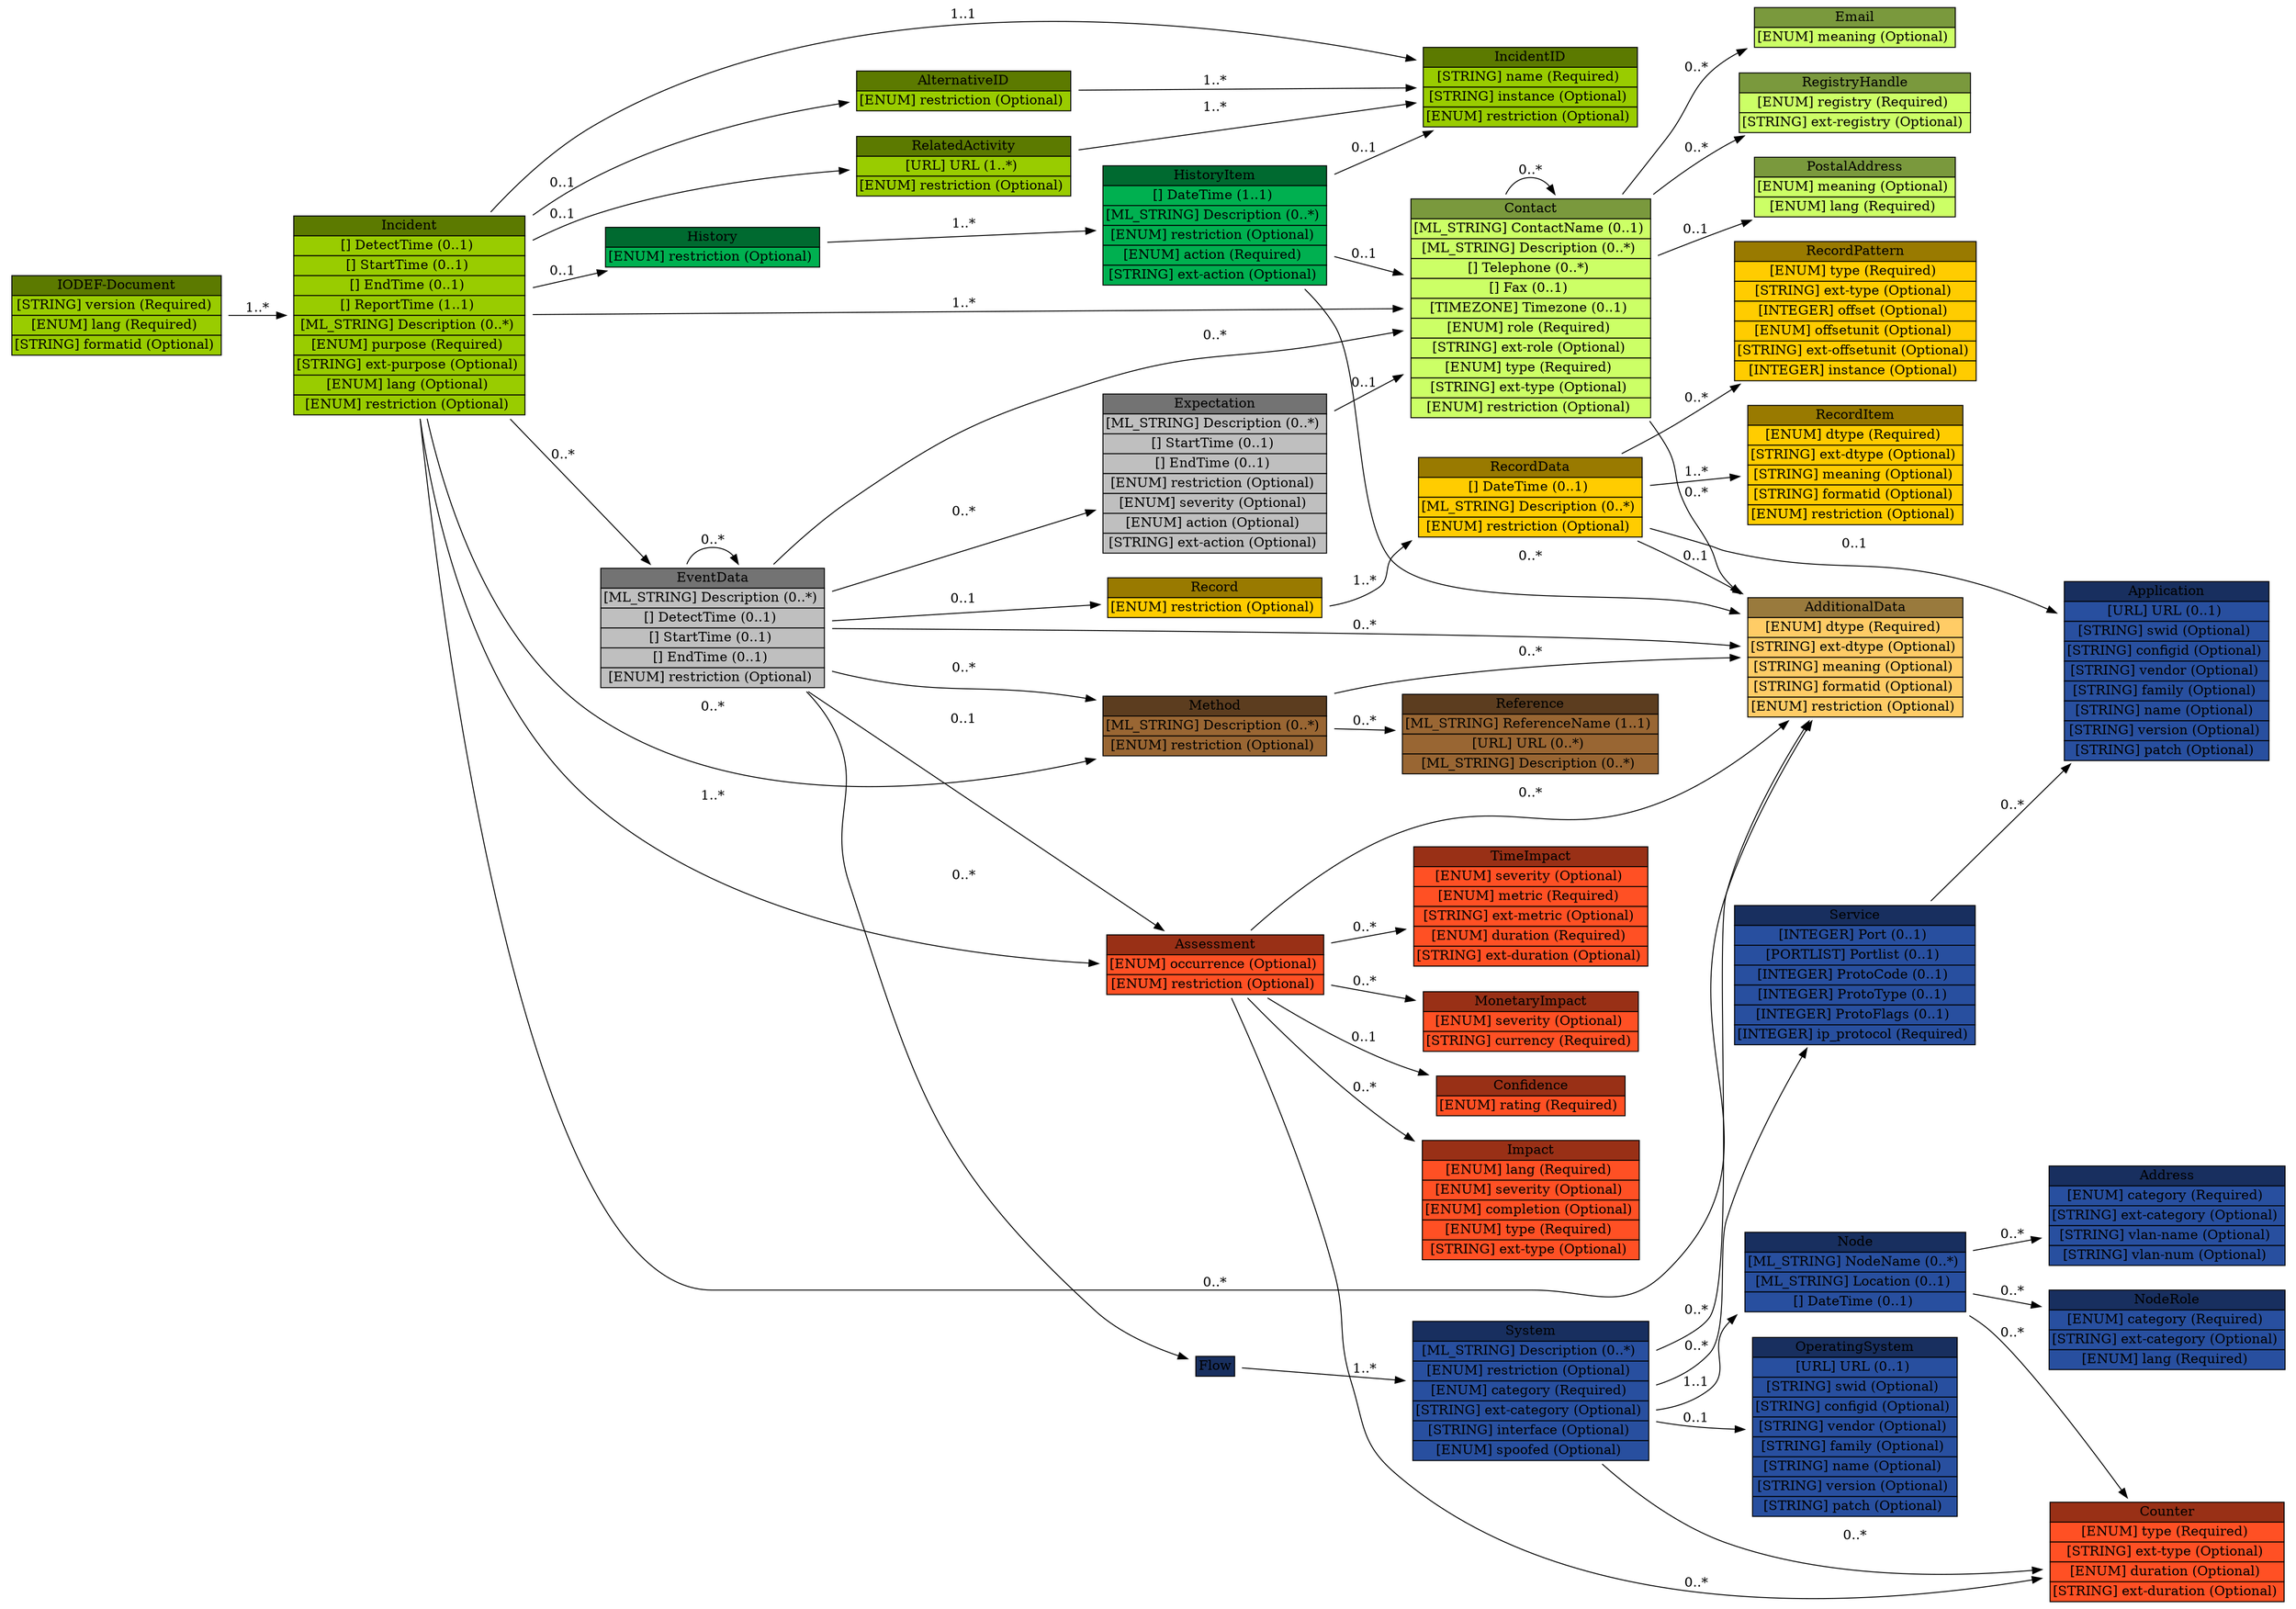 digraph "IODEF-Document" {
	graph [rankdir=LR];
	node [label="\N"];
	graph [bb="0,0,2352,1650"];
	"IODEF-Document" [label=<<table BORDER="0" CELLBORDER="1" CELLSPACING="0"> <tr > <td BGCOLOR="#5c7a00" HREF="#" TITLE="The IODEF-Document class is the top level class in the IODEF data model. All IODEF documents are an instance of this class. ">IODEF-Document</td> </tr>" %<tr><td BGCOLOR="#99CC00" HREF="#" TITLE="The IODEF specification version number to which this IODEF document conforms.  The value of this attribute MUST be &quot;1.00&quot;">[STRING] version (Required) </td></tr>%<tr><td BGCOLOR="#99CC00" HREF="#" TITLE="A valid language code per RFC 4646 [7] constrained by the definition of &quot;xs:language&quot;.  The interpretation of this code is described in Section 6.">[ENUM] lang (Required) </td></tr>%<tr><td BGCOLOR="#99CC00" HREF="#" TITLE="A free-form string to convey processing instructions to the recipient of the document.  Its semantics must be negotiated out-of-band.">[STRING] formatid (Optional) </td></tr>%</table>>, shape=plaintext, pos="114,1319", width="3.1667", height="1.2361"];
	Incident [label=<<table BORDER="0" CELLBORDER="1" CELLSPACING="0"> <tr > <td BGCOLOR="#5c7a00" HREF="#" TITLE="Every incident is represented by an instance of the Incident class. This class provides a standardized representation for commonly exchanged incident data. ">Incident</td> </tr>" %<tr><td BGCOLOR="#99CC00" HREF="#" TITLE="The time the incident was first detected.">[] DetectTime (0..1) </td></tr>%<tr><td BGCOLOR="#99CC00" HREF="#" TITLE="The time the incident started.">[] StartTime (0..1) </td></tr>%<tr><td BGCOLOR="#99CC00" HREF="#" TITLE="The time the incident ended.">[] EndTime (0..1) </td></tr>%<tr><td BGCOLOR="#99CC00" HREF="#" TITLE="The time the incident was reported.">[] ReportTime (1..1) </td></tr>%<tr><td BGCOLOR="#99CC00" HREF="#" TITLE="A free-form textual description of the incident.">[ML_STRING] Description (0..*) </td></tr>%<tr><td BGCOLOR="#99CC00" HREF="#" TITLE="The purpose attribute represents the reason why the IODEF document was created.  It is closely related to the Expectation class (Section 3.13).  This attribute is defined as an enumerated list:">[ENUM] purpose (Required) </td></tr>%<tr><td BGCOLOR="#99CC00" HREF="#" TITLE="A means by which to extend the purpose attribute.  See Section 5.1.">[STRING] ext-purpose (Optional) </td></tr>%<tr><td BGCOLOR="#99CC00" HREF="#" TITLE="A valid language code per RFC 4646 [7] constrained by the definition of &quot;xs:language&quot;.  The interpretation of this code is described in Section 6.">[ENUM] lang (Optional) </td></tr>%<tr><td BGCOLOR="#99CC00" HREF="#" TITLE="This attribute indicates the disclosure guidelines to which the sender expects the recipient to adhere for the information represented in this class and its children.  This guideline provides no security since there are no specified technical means to ensure that the recipient of the document handles the information as the sender requested.">[ENUM] restriction (Optional) </td></tr>%</table>>, shape=plaintext, pos="417,1319", width="3.5", height="2.9028"];
	IncidentID [label=<<table BORDER="0" CELLBORDER="1" CELLSPACING="0"> <tr > <td BGCOLOR="#5c7a00" HREF="#" TITLE="The IncidentID class represents an incident tracking number that is unique in the context of the CSIRT and identifies the activity characterized in an IODEF Document. This identifier would serve as an index into the CSIRT incident handling system. The combination of the name attribute and the string in the element content MUST be a globally unique identifier describing the activity. Documents generated by a given CSIRT MUST NOT reuse the same value unless they are referencing the same incident. ">IncidentID</td> </tr>" %<tr><td BGCOLOR="#99CC00" HREF="#" TITLE="An identifier describing the CSIRT that created the document.  In order to have a globally unique CSIRT name, the fully qualified domain name associated with the CSIRT MUST be used.">[STRING] name (Required) </td></tr>%<tr><td BGCOLOR="#99CC00" HREF="#" TITLE="An identifier referencing a subset of the named incident.">[STRING] instance (Optional) </td></tr>%<tr><td BGCOLOR="#99CC00" HREF="#" TITLE="This attribute has been defined in Section 3.2.">[ENUM] restriction (Optional) </td></tr>%</table>>, shape=plaintext, pos="1564,1564", width="3.1667", height="1.2361"];
	AlternativeID [label=<<table BORDER="0" CELLBORDER="1" CELLSPACING="0"> <tr > <td BGCOLOR="#5c7a00" HREF="#" TITLE="The AlternativeID class lists the incident tracking numbers used by CSIRTs, other than the one generating the document, to refer to the identical activity described the IODEF document. A tracking number listed as an AlternativeID references the same incident detected by ">AlternativeID</td> </tr>" %<tr><td BGCOLOR="#99CC00" HREF="#" TITLE="This attribute has been defined in Section 3.2.">[ENUM] restriction (Optional) </td></tr>%</table>>, shape=plaintext, pos="985,1555", width="3.1667", height="0.68056"];
	RelatedActivity [label=<<table BORDER="0" CELLBORDER="1" CELLSPACING="0"> <tr > <td BGCOLOR="#5c7a00" HREF="#" TITLE="The RelatedActivity class lists either incident tracking numbers of incidents or URLs (not both) that refer to activity related to the one described in the IODEF document. These references may be to local incident tracking numbers or to those of other CSIRTs. ">RelatedActivity</td> </tr>" %<tr><td BGCOLOR="#99CC00" HREF="#" TITLE="A URL to activity related to this incident.">[URL] URL (1..*) </td></tr>%<tr><td BGCOLOR="#99CC00" HREF="#" TITLE="This attribute has been defined in Section 3.2.">[ENUM] restriction (Optional) </td></tr>%</table>>, shape=plaintext, pos="985,1478", width="3.1667", height="0.95833"];
	Assessment [label=<<table BORDER="0" CELLBORDER="1" CELLSPACING="0"> <tr > <td BGCOLOR="#993016" HREF="#" TITLE="The Assessment class describes the technical and non-technical repercussions of the incident on the CSIRT&#39;s constituency. ">Assessment</td> </tr>" %<tr><td BGCOLOR="#FF5024" HREF="#" TITLE="Specifies whether the assessment is describing actual or potential outcomes.  The default is &quot;actual&quot; and is assumed if not specified.">[ENUM] occurrence (Optional) </td></tr>%<tr><td BGCOLOR="#FF5024" HREF="#" TITLE="This attribute is defined in Section 3.2.">[ENUM] restriction (Optional) </td></tr>%</table>>, shape=plaintext, pos="1240,649", width="3.25", height="0.95833"];
	Impact [label=<<table BORDER="0" CELLBORDER="1" CELLSPACING="0"> <tr > <td BGCOLOR="#993016" HREF="#" TITLE="The Impact class allows for categorizing and describing the technical impact of the incident on the network of an organization. ">Impact</td> </tr>" %<tr><td BGCOLOR="#FF5024" HREF="#" TITLE="A valid language code per RFC 4646 [7] constrained by the definition of &quot;xs:language&quot;.  The interpretation of this code is described in Section 6.">[ENUM] lang (Required) </td></tr>%<tr><td BGCOLOR="#FF5024" HREF="#" TITLE="An estimate of the relative severity of the activity.  The permitted values are shown below.  There is no default value.">[ENUM] severity (Optional) </td></tr>%<tr><td BGCOLOR="#FF5024" HREF="#" TITLE="An indication whether the described activity was successful.  The permitted values are shown below.  There is no default value.">[ENUM] completion (Optional) </td></tr>%<tr><td BGCOLOR="#FF5024" HREF="#" TITLE="Classifies the malicious activity into incident categories.  The permitted values are shown below.  The default value is &quot;other&quot;.">[ENUM] type (Required) </td></tr>%<tr><td BGCOLOR="#FF5024" HREF="#" TITLE="A means by which to extend the type attribute. See Section 5.1.">[STRING] ext-type (Optional) </td></tr>%</table>>, shape=plaintext, pos="1564,417", width="3.25", height="1.7917"];
	TimeImpact [label=<<table BORDER="0" CELLBORDER="1" CELLSPACING="0"> <tr > <td BGCOLOR="#993016" HREF="#" TITLE="The TimeImpact class describes the impact of the incident on an organization as a function of time. It provides a way to convey down time and recovery time. ">TimeImpact</td> </tr>" %<tr><td BGCOLOR="#FF5024" HREF="#" TITLE="An estimate of the relative severity of the activity.  The permitted values are shown below.  There is no default value.">[ENUM] severity (Optional) </td></tr>%<tr><td BGCOLOR="#FF5024" HREF="#" TITLE="Defines the metric in which the time is expressed.  The permitted values are shown below.  There is no default value.">[ENUM] metric (Required) </td></tr>%<tr><td BGCOLOR="#FF5024" HREF="#" TITLE="A means by which to extend the metric attribute.  See Section 5.1.">[STRING] ext-metric (Optional) </td></tr>%<tr><td BGCOLOR="#FF5024" HREF="#" TITLE="Defines a unit of time, that when combined with the metric attribute, fully describes a metric of impact that will be conveyed in the element content.  The permitted values are shown below.  The default value is &quot;hour&quot;.">[ENUM] duration (Required) </td></tr>%<tr><td BGCOLOR="#FF5024" HREF="#" TITLE="A means by which to extend the duration attribute.  See Section 5.1.">[STRING] ext-duration (Optional) </td></tr>%</table>>, shape=plaintext, pos="1564,715", width="3.5556", height="1.7917"];
	MonetaryImpact [label=<<table BORDER="0" CELLBORDER="1" CELLSPACING="0"> <tr > <td BGCOLOR="#993016" HREF="#" TITLE="The MonetaryImpact class describes the financial impact of the activity on an organization. For example, this impact may consider losses due to the cost of the investigation or recovery, diminished ">MonetaryImpact</td> </tr>" %<tr><td BGCOLOR="#FF5024" HREF="#" TITLE="An estimate of the relative severity of the activity.  The permitted values are shown below.  There is no default value.">[ENUM] severity (Optional) </td></tr>%<tr><td BGCOLOR="#FF5024" HREF="#" TITLE="Defines the currency in which the monetary impact is expressed.  The permitted values are defined in ISO 4217:2001, Codes for the representation of currencies and funds [14].  There is no default value.">[STRING] currency (Required) </td></tr>%</table>>, shape=plaintext, pos="1564,599", width="3.2222", height="0.95833"];
	Counter [label=<<table BORDER="0" CELLBORDER="1" CELLSPACING="0"> <tr > <td BGCOLOR="#993016" HREF="#" TITLE="The Counter class summarize multiple occurrences of some event, or conveys counts or rates on various features (e.g., packets, sessions, events). ">Counter</td> </tr>" %<tr><td BGCOLOR="#FF5024" HREF="#" TITLE="Specifies the units of the element content.">[ENUM] type (Required) </td></tr>%<tr><td BGCOLOR="#FF5024" HREF="#" TITLE="A means by which to extend the type attribute. See Section 5.1.">[STRING] ext-type (Optional) </td></tr>%<tr><td BGCOLOR="#FF5024" HREF="#" TITLE="If present, the Counter class represents a rate rather than a count over the entire event.  In that case, this attribute specifies the denominator of the rate (where the type attribute specified the nominator).  The possible values of this attribute are defined in Section 3.10.2">[ENUM] duration (Optional) </td></tr>%<tr><td BGCOLOR="#FF5024" HREF="#" TITLE="A means by which to extend the duration attribute.  See Section 5.1.">[STRING] ext-duration (Optional) </td></tr>%</table>>, shape=plaintext, pos="2223,54", width="3.5556", height="1.5139"];
	Confidence [label=<<table BORDER="0" CELLBORDER="1" CELLSPACING="0"> <tr > <td BGCOLOR="#993016" HREF="#" TITLE="The Confidence class represents a best estimate of the validity and accuracy of the described impact (see Section 3.10) of the incident activity. This estimate can be expressed as a category or a numeric calculation. ">Confidence</td> </tr>" %<tr><td BGCOLOR="#FF5024" HREF="#" TITLE="A rating of the analytical validity of the specified Assessment.  The permitted values are shown below. There is no default value.">[ENUM] rating (Required) </td></tr>%</table>>, shape=plaintext, pos="1564,523", width="2.8056", height="0.68056"];
	AdditionalData [label=<<table BORDER="0" CELLBORDER="1" CELLSPACING="0"> <tr > <td BGCOLOR="#997a3d" HREF="#" TITLE="The AdditionalData class serves as an extension mechanism for information not otherwise represented in the data model. For relatively simple information, atomic data types (e.g., integers, strings) are provided with a mechanism to annotate their meaning. The class can also be used to extend the data model (and the associated Schema) to support proprietary extensions by encapsulating entire XML documents conforming to another Schema (e.g., IDMEF). A detailed discussion for extending the data model and the schema can be found in Section 5. ">AdditionalData</td> </tr>" %<tr><td BGCOLOR="#FFCC66" HREF="#" TITLE="The data type of the element content.  The permitted values for this attribute are shown below.  The default value is &quot;string&quot;.">[ENUM] dtype (Required) </td></tr>%<tr><td BGCOLOR="#FFCC66" HREF="#" TITLE="A means by which to extend the dtype attribute.  See Section 5.1.">[STRING] ext-dtype (Optional) </td></tr>%<tr><td BGCOLOR="#FFCC66" HREF="#" TITLE="A free-form description of the element content.">[STRING] meaning (Optional) </td></tr>%<tr><td BGCOLOR="#FFCC66" HREF="#" TITLE="An identifier referencing the format and semantics of the element content.">[STRING] formatid (Optional) </td></tr>%<tr><td BGCOLOR="#FFCC66" HREF="#" TITLE="This attribute has been defined in Section 3.2.">[ENUM] restriction (Optional) </td></tr>%</table>>, shape=plaintext, pos="1899,979", width="3.2778", height="1.7917"];
	Method [label=<<table BORDER="0" CELLBORDER="1" CELLSPACING="0"> <tr > <td BGCOLOR="#5c3d1f" HREF="#" TITLE="The Method class describes the methodology used by the intruder to perpetrate the events of the incident. This class consists of a list of references describing the attack method and a free form description of the technique. ">Method</td> </tr>" %<tr><td BGCOLOR="#996633" HREF="#" TITLE="A free-form text description of the methodology used by the intruder.">[ML_STRING] Description (0..*) </td></tr>%<tr><td BGCOLOR="#996633" HREF="#" TITLE="This attribute is defined in Section 3.2.">[ENUM] restriction (Optional) </td></tr>%</table>>, shape=plaintext, pos="1240,904", width="3.3611", height="0.95833"];
	Reference [label=<<table BORDER="0" CELLBORDER="1" CELLSPACING="0"> <tr > <td BGCOLOR="#5c3d1f" HREF="#" TITLE="The Reference class is a reference to a vulnerability, IDS alert, malware sample, advisory, or attack technique. A reference consists of a name, a URL to this reference, and an optional description. ">Reference</td> </tr>" %<tr><td BGCOLOR="#996633" HREF="#" TITLE="Name of the reference.">[ML_STRING] ReferenceName (1..1) </td></tr>%<tr><td BGCOLOR="#996633" HREF="#" TITLE="A URL associated with the reference.">[URL] URL (0..*) </td></tr>%<tr><td BGCOLOR="#996633" HREF="#" TITLE="A free-form text description of this reference.">[ML_STRING] Description (0..*) </td></tr>%</table>>, shape=plaintext, pos="1564,894", width="3.8056", height="1.2361"];
	Contact [label=<<table BORDER="0" CELLBORDER="1" CELLSPACING="0"> <tr > <td BGCOLOR="#7a993d" HREF="#" TITLE="The Contact class describes contact information for organizations and personnel involved in the incident. This class allows for the naming of the involved party, specifying contact information for them, and identifying their role in the incident. ">Contact</td> </tr>" %<tr><td BGCOLOR="#CCFF66" HREF="#" TITLE="The name of the contact.  The contact may either be an organization or a person.  The type attribute disambiguates the semantics.">[ML_STRING] ContactName (0..1) </td></tr>%<tr><td BGCOLOR="#CCFF66" HREF="#" TITLE="A free-form description of this contact.  In the case of a person, this is often the organizational title of the individual.">[ML_STRING] Description (0..*) </td></tr>%<tr><td BGCOLOR="#CCFF66" HREF="#" TITLE="The telephone number of the contact.">[] Telephone (0..*) </td></tr>%<tr><td BGCOLOR="#CCFF66" HREF="#" TITLE="The facsimile telephone number of the contact.">[] Fax (0..1) </td></tr>%<tr><td BGCOLOR="#CCFF66" HREF="#" TITLE="The timezone in which the contact resides formatted according to Section 2.9.">[TIMEZONE] Timezone (0..1) </td></tr>%<tr><td BGCOLOR="#CCFF66" HREF="#" TITLE="Indicates the role the contact fulfills.  This attribute is defined as an enumerated list:">[ENUM] role (Required) </td></tr>%<tr><td BGCOLOR="#CCFF66" HREF="#" TITLE="A means by which to extend the role attribute. See Section 5.1.">[STRING] ext-role (Optional) </td></tr>%<tr><td BGCOLOR="#CCFF66" HREF="#" TITLE="Indicates the type of contact being described. This attribute is defined as an enumerated list:">[ENUM] type (Required) </td></tr>%<tr><td BGCOLOR="#CCFF66" HREF="#" TITLE="A means by which to extend the type attribute. See Section 5.1.">[STRING] ext-type (Optional) </td></tr>%<tr><td BGCOLOR="#CCFF66" HREF="#" TITLE="This attribute is defined in Section 3.2.">[ENUM] restriction (Optional) </td></tr>%</table>>, shape=plaintext, pos="1564,1340", width="3.6111", height="3.1806"];
	RegistryHandle [label=<<table BORDER="0" CELLBORDER="1" CELLSPACING="0"> <tr > <td BGCOLOR="#7a993d" HREF="#" TITLE="The RegistryHandle class represents a handle into an Internet registry or community-specific database. The handle is specified in the element content and the type attribute specifies the database. ">RegistryHandle</td> </tr>" %<tr><td BGCOLOR="#CCFF66" HREF="#" TITLE="The database to which the handle belongs.  The default value is &#39;local&#39;.  The possible values are:">[ENUM] registry (Required) </td></tr>%<tr><td BGCOLOR="#CCFF66" HREF="#" TITLE="A means by which to extend the registry attribute.  See Section 5.1.">[STRING] ext-registry (Optional) </td></tr>%</table>>, shape=plaintext, pos="1899,1550", width="3.5", height="0.95833"];
	PostalAddress [label=<<table BORDER="0" CELLBORDER="1" CELLSPACING="0"> <tr > <td BGCOLOR="#7a993d" HREF="#" TITLE="The PostalAddress class specifies a postal address formatted according to the POSTAL data type (Section 2.11). ">PostalAddress</td> </tr>" %<tr><td BGCOLOR="#CCFF66" HREF="#" TITLE="A free-form description of the element content.">[ENUM] meaning (Optional) </td></tr>%<tr><td BGCOLOR="#CCFF66" HREF="#" TITLE="A valid language code per RFC 4646 [7] constrained by the definition of &quot;xs:language&quot;.  The interpretation of this code is described in Section 6.">[ENUM] lang (Required) </td></tr>%</table>>, shape=plaintext, pos="1899,1464", width="3.0278", height="0.95833"];
	Email [label=<<table BORDER="0" CELLBORDER="1" CELLSPACING="0"> <tr > <td BGCOLOR="#7a993d" HREF="#" TITLE="The Email class specifies an email address formatted according to EMAIL data type (Section 2.14). ">Email</td> </tr>" %<tr><td BGCOLOR="#CCFF66" HREF="#" TITLE="A free-form description of the element content (e.g., hours of coverage for a given number).">[ENUM] meaning (Optional) </td></tr>%</table>>, shape=plaintext, pos="1899,1626", width="3.0278", height="0.68056"];
	EventData [label=<<table BORDER="0" CELLBORDER="1" CELLSPACING="0"> <tr > <td BGCOLOR="#737373" HREF="#" TITLE="The EventData class describes a particular event of the incident for a given set of hosts or networks. This description includes the systems from which the activity originated and those targeted, an assessment of the techniques used by the intruder, the impact of the activity on the organization, and any forensic evidence discovered. ">EventData</td> </tr>" %<tr><td BGCOLOR="#bfbfbf" HREF="#" TITLE="A free-form textual description of the event.">[ML_STRING] Description (0..*) </td></tr>%<tr><td BGCOLOR="#bfbfbf" HREF="#" TITLE="The time the event was detected.">[] DetectTime (0..1) </td></tr>%<tr><td BGCOLOR="#bfbfbf" HREF="#" TITLE="The time the event started.">[] StartTime (0..1) </td></tr>%<tr><td BGCOLOR="#bfbfbf" HREF="#" TITLE="The time the event ended.">[] EndTime (0..1) </td></tr>%<tr><td BGCOLOR="#bfbfbf" HREF="#" TITLE="This attribute is defined in Section 3.2.">[ENUM] restriction (Optional) </td></tr>%</table>>, shape=plaintext, pos="730,992", width="3.3611", height="1.7917"];
	Flow [label=<<table BORDER="0" CELLBORDER="1" CELLSPACING="0"> <tr > <td BGCOLOR="#182f5f" HREF="#" TITLE="The Flow class groups related the source and target hosts. ">Flow</td> </tr>" %</table>>, shape=plaintext, pos="1240,247", width="0.77778", height="0.5"];
	System [label=<<table BORDER="0" CELLBORDER="1" CELLSPACING="0"> <tr > <td BGCOLOR="#182f5f" HREF="#" TITLE="The System class describes a system or network involved in an event. The systems or networks represented by this class are categorized according to the role they played in the incident through the category attribute. The value of this category attribute dictates the semantics of the aggregated classes in the System class. If the category attribute has a value of &quot;source&quot;, then the aggregated classes denote the machine and service from which the activity is originating. With a category attribute value of &quot;target&quot; or &quot;intermediary&quot;, then the machine or service is the one targeted in the activity. A value of &quot;sensor&quot; dictates that this System was part of an instrumentation to monitor the network. ">System</td> </tr>" %<tr><td BGCOLOR="#284f9f" HREF="#" TITLE="A free-form text description of the System.">[ML_STRING] Description (0..*) </td></tr>%<tr><td BGCOLOR="#284f9f" HREF="#" TITLE="This attribute is defined in Section 3.2.">[ENUM] restriction (Optional) </td></tr>%<tr><td BGCOLOR="#284f9f" HREF="#" TITLE="Classifies the role the host or network played in the incident.  The possible values are:">[ENUM] category (Required) </td></tr>%<tr><td BGCOLOR="#284f9f" HREF="#" TITLE="A means by which to extend the category attribute.  See Section 5.1.">[STRING] ext-category (Optional) </td></tr>%<tr><td BGCOLOR="#284f9f" HREF="#" TITLE="Specifies the interface on which the event(s) on this System originated.  If the Node class specifies a network rather than a host, this attribute has no meaning.">[STRING] interface (Optional) </td></tr>%<tr><td BGCOLOR="#284f9f" HREF="#" TITLE="An indication of confidence in whether this System was the true target or attacking host.  The permitted values for this attribute are shown below.  The default value is &quot;unknown&quot;.">[ENUM] spoofed (Optional) </td></tr>%</table>>, shape=plaintext, pos="1564,223", width="3.5833", height="2.0694"];
	"Node" [label=<<table BORDER="0" CELLBORDER="1" CELLSPACING="0"> <tr > <td BGCOLOR="#182f5f" HREF="#" TITLE="The Node class names a system (e.g., PC, router) or network. ">Node</td> </tr>" %<tr><td BGCOLOR="#284f9f" HREF="#" TITLE="The name of the Node (e.g., fully qualified domain name).  This information MUST be provided if no Address information is given.">[ML_STRING] NodeName (0..*) </td></tr>%<tr><td BGCOLOR="#284f9f" HREF="#" TITLE="A free-from description of the physical location of the equipment.">[ML_STRING] Location (0..1) </td></tr>%<tr><td BGCOLOR="#284f9f" HREF="#" TITLE="A timestamp of when the resolution between the name and address was performed.  This information SHOULD be provided if both an Address and NodeName are specified.">[] DateTime (0..1) </td></tr>%</table>>, shape=plaintext, pos="1899,339", width="3.3333", height="1.2361"];
	Address [label=<<table BORDER="0" CELLBORDER="1" CELLSPACING="0"> <tr > <td BGCOLOR="#182f5f" HREF="#" TITLE="The Address class represents a hardware (layer-2), network (layer-3), or application (layer-7) address. ">Address</td> </tr>" %<tr><td BGCOLOR="#284f9f" HREF="#" TITLE="The type of address represented.  The permitted values for this attribute are shown below.  The default value is &quot;ipv4-addr&quot;.">[ENUM] category (Required) </td></tr>%<tr><td BGCOLOR="#284f9f" HREF="#" TITLE="A means by which to extend the category attribute.  See Section 5.1.">[STRING] ext-category (Optional) </td></tr>%<tr><td BGCOLOR="#284f9f" HREF="#" TITLE="The name of the Virtual LAN to which the address belongs.">[STRING] vlan-name (Optional) </td></tr>%<tr><td BGCOLOR="#284f9f" HREF="#" TITLE="The number of the Virtual LAN to which the address belongs.">[STRING] vlan-num (Optional) </td></tr>%</table>>, shape=plaintext, pos="2223,402", width="3.5833", height="1.5139"];
	NodeRole [label=<<table BORDER="0" CELLBORDER="1" CELLSPACING="0"> <tr > <td BGCOLOR="#182f5f" HREF="#" TITLE="The NodeRole class describes the intended function performed by a particular host. ">NodeRole</td> </tr>" %<tr><td BGCOLOR="#284f9f" HREF="#" TITLE="Functionality provided by a node.">[ENUM] category (Required) </td></tr>%<tr><td BGCOLOR="#284f9f" HREF="#" TITLE="A means by which to extend the category attribute.  See Section 5.1.">[STRING] ext-category (Optional) </td></tr>%<tr><td BGCOLOR="#284f9f" HREF="#" TITLE="A valid language code per RFC 4646 [7] constrained by the definition of &quot;xs:language&quot;.  The interpretation of this code is described in Section 6.">[ENUM] lang (Required) </td></tr>%</table>>, shape=plaintext, pos="2223,286", width="3.5833", height="1.2361"];
	Service [label=<<table BORDER="0" CELLBORDER="1" CELLSPACING="0"> <tr > <td BGCOLOR="#182f5f" HREF="#" TITLE="The Service class describes a network service of a host or network. The service is identified by specific port or list of ports, along with the application listening on that port. ">Service</td> </tr>" %<tr><td BGCOLOR="#284f9f" HREF="#" TITLE="A port number.">[INTEGER] Port (0..1) </td></tr>%<tr><td BGCOLOR="#284f9f" HREF="#" TITLE="A list of port numbers formatted according to Section 2.10.">[PORTLIST] Portlist (0..1) </td></tr>%<tr><td BGCOLOR="#284f9f" HREF="#" TITLE="A layer-4 protocol-specific code field (e.g., ICMP code field).">[INTEGER] ProtoCode (0..1) </td></tr>%<tr><td BGCOLOR="#284f9f" HREF="#" TITLE="A layer-4 protocol specific type field (e.g., ICMP type field).">[INTEGER] ProtoType (0..1) </td></tr>%<tr><td BGCOLOR="#284f9f" HREF="#" TITLE="A layer-4 protocol specific flag field (e.g., TCP flag field).">[INTEGER] ProtoFlags (0..1) </td></tr>%<tr><td BGCOLOR="#284f9f" HREF="#" TITLE="The IANA protocol number.">[INTEGER] ip_protocol (Required) </td></tr>%</table>>, shape=plaintext, pos="1899,651", width="3.5556", height="2.0694"];
	Application [label=<<table BORDER="0" CELLBORDER="1" CELLSPACING="0"> <tr > <td BGCOLOR="#182f5f" HREF="#" TITLE="The Application class describes an application running on a System providing a Service. ">Application</td> </tr>" %<tr><td BGCOLOR="#284f9f" HREF="#" TITLE="A URL describing the application.">[URL] URL (0..1) </td></tr>%<tr><td BGCOLOR="#284f9f" HREF="#" TITLE="An identifier that can be used to reference this software.">[STRING] swid (Optional) </td></tr>%<tr><td BGCOLOR="#284f9f" HREF="#" TITLE="An identifier that can be used to reference a particular configuration of this software.">[STRING] configid (Optional) </td></tr>%<tr><td BGCOLOR="#284f9f" HREF="#" TITLE="Vendor name of the software.">[STRING] vendor (Optional) </td></tr>%<tr><td BGCOLOR="#284f9f" HREF="#" TITLE="Family of the software.">[STRING] family (Optional) </td></tr>%<tr><td BGCOLOR="#284f9f" HREF="#" TITLE="Name of the software.">[STRING] name (Optional) </td></tr>%<tr><td BGCOLOR="#284f9f" HREF="#" TITLE="Version of the software.">[STRING] version (Optional) </td></tr>%<tr><td BGCOLOR="#284f9f" HREF="#" TITLE="Patch or service pack level of the software.">[STRING] patch (Optional) </td></tr>%</table>>, shape=plaintext, pos="2223,967", width="3.0833", height="2.625"];
	OperatingSystem [label=<<table BORDER="0" CELLBORDER="1" CELLSPACING="0"> <tr > <td BGCOLOR="#182f5f" HREF="#" TITLE="The OperatingSystem class describes the operating system running on a System. The definition is identical to the Application class (Section 3.17.1). ">OperatingSystem</td> </tr>" %<tr><td BGCOLOR="#284f9f" HREF="#" TITLE="A URL describing the application.">[URL] URL (0..1) </td></tr>%<tr><td BGCOLOR="#284f9f" HREF="#" TITLE="An identifier that can be used to reference this software.">[STRING] swid (Optional) </td></tr>%<tr><td BGCOLOR="#284f9f" HREF="#" TITLE="An identifier that can be used to reference a particular configuration of this software.">[STRING] configid (Optional) </td></tr>%<tr><td BGCOLOR="#284f9f" HREF="#" TITLE="Vendor name of the software.">[STRING] vendor (Optional) </td></tr>%<tr><td BGCOLOR="#284f9f" HREF="#" TITLE="Family of the software.">[STRING] family (Optional) </td></tr>%<tr><td BGCOLOR="#284f9f" HREF="#" TITLE="Name of the software.">[STRING] name (Optional) </td></tr>%<tr><td BGCOLOR="#284f9f" HREF="#" TITLE="Version of the software.">[STRING] version (Optional) </td></tr>%<tr><td BGCOLOR="#284f9f" HREF="#" TITLE="Patch or service pack level of the software.">[STRING] patch (Optional) </td></tr>%</table>>, shape=plaintext, pos="1899,183", width="3.0833", height="2.625"];
	Expectation [label=<<table BORDER="0" CELLBORDER="1" CELLSPACING="0"> <tr > <td BGCOLOR="#737373" HREF="#" TITLE="The Expectation class conveys to the recipient of the IODEF document the actions the sender is requesting. The scope of the requested action is limited to purview of the EventData class in which this class is aggregated. ">Expectation</td> </tr>" %<tr><td BGCOLOR="#bfbfbf" HREF="#" TITLE="A free-form description of the desired action(s).">[ML_STRING] Description (0..*) </td></tr>%<tr><td BGCOLOR="#bfbfbf" HREF="#" TITLE="The time at which the action should be performed.  A timestamp that is earlier than the ReportTime specified in the Incident class denotes that the expectation should be fulfilled as soon as possible.  The absence of this element leaves the execution of the expectation to the discretion of the recipient.">[] StartTime (0..1) </td></tr>%<tr><td BGCOLOR="#bfbfbf" HREF="#" TITLE="The time by which the action should be completed. If the action is not carried out by this time, it should no longer be performed.">[] EndTime (0..1) </td></tr>%<tr><td BGCOLOR="#bfbfbf" HREF="#" TITLE="This attribute is defined in Section 3.2.">[ENUM] restriction (Optional) </td></tr>%<tr><td BGCOLOR="#bfbfbf" HREF="#" TITLE="Indicates the desired priority of the action. This attribute is an enumerated list with no default value, and the semantics of these relative measures are context dependent.">[ENUM] severity (Optional) </td></tr>%<tr><td BGCOLOR="#bfbfbf" HREF="#" TITLE="Classifies the type of action requested.  This attribute is an enumerated list with no default value.">[ENUM] action (Optional) </td></tr>%<tr><td BGCOLOR="#bfbfbf" HREF="#" TITLE="A means by which to extend the action attribute.  See Section 5.1.">[STRING] ext-action (Optional) </td></tr>%</table>>, shape=plaintext, pos="1240,1154", width="3.3611", height="2.3472"];
	Record [label=<<table BORDER="0" CELLBORDER="1" CELLSPACING="0"> <tr > <td BGCOLOR="#997a00" HREF="#" TITLE="The Record class is a container class for log and audit data that provides supportive information about the incident. The source of this data will often be the output of monitoring tools. These logs should substantiate the activity described in the document. ">Record</td> </tr>" %<tr><td BGCOLOR="#ffcc00" HREF="#" TITLE="This attribute has been defined in Section 3.2.">[ENUM] restriction (Optional) </td></tr>%</table>>, shape=plaintext, pos="1240,1028", width="3.1667", height="0.68056"];
	RecordData [label=<<table BORDER="0" CELLBORDER="1" CELLSPACING="0"> <tr > <td BGCOLOR="#997a00" HREF="#" TITLE="The RecordData class groups log or audit data from a given sensor (e.g., IDS, firewall log) and provides a way to annotate the output. ">RecordData</td> </tr>" %<tr><td BGCOLOR="#ffcc00" HREF="#" TITLE="Timestamp of the RecordItem data.">[] DateTime (0..1) </td></tr>%<tr><td BGCOLOR="#ffcc00" HREF="#" TITLE="Free-form textual description of the provided RecordItem data.  At minimum, this description should convey the significance of the provided RecordItem data.">[ML_STRING] Description (0..*) </td></tr>%<tr><td BGCOLOR="#ffcc00" HREF="#" TITLE="This attribute has been defined in Section 3.2.">[ENUM] restriction (Optional) </td></tr>%</table>>, shape=plaintext, pos="1564,1144", width="3.3611", height="1.2361"];
	RecordPattern [label=<<table BORDER="0" CELLBORDER="1" CELLSPACING="0"> <tr > <td BGCOLOR="#997a00" HREF="#" TITLE="The RecordPattern class describes where in the content of the RecordItem relevant information can be found. It provides a way to reference subsets of information, identified by a pattern, in a large log file, audit trail, or forensic data. ">RecordPattern</td> </tr>" %<tr><td BGCOLOR="#ffcc00" HREF="#" TITLE="Describes the type of pattern being specified in the element content.  The default is &quot;regex&quot;.">[ENUM] type (Required) </td></tr>%<tr><td BGCOLOR="#ffcc00" HREF="#" TITLE="A means by which to extend the type attribute. See Section 5.1.">[STRING] ext-type (Optional) </td></tr>%<tr><td BGCOLOR="#ffcc00" HREF="#" TITLE="Amount of units (determined by the offsetunit attribute) to seek into the RecordItem data before matching the pattern.">[INTEGER] offset (Optional) </td></tr>%<tr><td BGCOLOR="#ffcc00" HREF="#" TITLE="Describes the units of the offset attribute. The default is &quot;line&quot;.">[ENUM] offsetunit (Optional) </td></tr>%<tr><td BGCOLOR="#ffcc00" HREF="#" TITLE="A means by which to extend the offsetunit attribute.  See Section 5.1.">[STRING] ext-offsetunit (Optional) </td></tr>%<tr><td BGCOLOR="#ffcc00" HREF="#" TITLE="Number of types to apply the specified pattern.">[INTEGER] instance (Optional) </td></tr>%</table>>, shape=plaintext, pos="1899,1338", width="3.6667", height="2.0694"];
	RecordItem [label=<<table BORDER="0" CELLBORDER="1" CELLSPACING="0"> <tr > <td BGCOLOR="#997a00" HREF="#" TITLE="The RecordItem class provides a way to incorporate relevant logs, audit trails, or forensic data to support the conclusions made during the course of analyzing the incident. The class supports both the direct encapsulation of the data, as well as, provides primitives to reference data stored elsewhere. ">RecordItem</td> </tr>" %<tr><td BGCOLOR="#ffcc00" HREF="#" TITLE="The data type of the element content.  The permitted values for this attribute are shown below.  The default value is &quot;string&quot;.">[ENUM] dtype (Required) </td></tr>%<tr><td BGCOLOR="#ffcc00" HREF="#" TITLE="A means by which to extend the dtype attribute.  See Section 5.1.">[STRING] ext-dtype (Optional) </td></tr>%<tr><td BGCOLOR="#ffcc00" HREF="#" TITLE="A free-form description of the element content.">[STRING] meaning (Optional) </td></tr>%<tr><td BGCOLOR="#ffcc00" HREF="#" TITLE="An identifier referencing the format and semantics of the element content.">[STRING] formatid (Optional) </td></tr>%<tr><td BGCOLOR="#ffcc00" HREF="#" TITLE="This attribute has been defined in Section 3.2.">[ENUM] restriction (Optional) </td></tr>%</table>>, shape=plaintext, pos="1899,1182", width="3.2778", height="1.7917"];
	History [label=<<table BORDER="0" CELLBORDER="1" CELLSPACING="0"> <tr > <td BGCOLOR="#006a30" HREF="#" TITLE="The History class is a log of the significant events or actions performed by the involved parties during the course of handling the incident. ">History</td> </tr>" %<tr><td BGCOLOR="#00B050" HREF="#" TITLE="This attribute is defined in Section 3.2.">[ENUM] restriction (Optional) </td></tr>%</table>>, shape=plaintext, pos="730,1389", width="3.1667", height="0.68056"];
	HistoryItem [label=<<table BORDER="0" CELLBORDER="1" CELLSPACING="0"> <tr > <td BGCOLOR="#006a30" HREF="#" TITLE="The HistoryItem class is an entry in the History (Section 3.11) log that documents a particular action or event that occurred in the course of handling the incident. The details of the entry are a free-form description, but each can be categorized with the type attribute. ">HistoryItem</td> </tr>" %<tr><td BGCOLOR="#00B050" HREF="#" TITLE="Timestamp of this entry in the history log (e.g., when the action described in the Description was taken).">[] DateTime (1..1) </td></tr>%<tr><td BGCOLOR="#00B050" HREF="#" TITLE="A free-form textual description of the action or event.">[ML_STRING] Description (0..*) </td></tr>%<tr><td BGCOLOR="#00B050" HREF="#" TITLE="This attribute has been defined in Section 3.2.">[ENUM] restriction (Optional) </td></tr>%<tr><td BGCOLOR="#00B050" HREF="#" TITLE="Classifies a performed action or occurrence documented in this history log entry.  As activity will likely have been instigated either through a previously conveyed expectation or internal investigation, this attribute is identical to the category attribute of the Expectation class.  The difference is only one of tense.  When an action is in this class, it has been completed.  See Section 3.13.">[ENUM] action (Required) </td></tr>%<tr><td BGCOLOR="#00B050" HREF="#" TITLE="A means by which to extend the action attribute.  See Section 5.1.">[STRING] ext-action (Optional) </td></tr>%</table>>, shape=plaintext, pos="1240,1411", width="3.3611", height="1.7917"];
	Incident -> IncidentID [label="1..1", pos="e,1449.4,1589.7 498.52,1423.1 529.56,1456.7 567.34,1491.4 608,1515 870.99,1668 1246.7,1627.2 1439.5,1591.6", lp="985,1632.5"];
	AlternativeID -> IncidentID [label="1..*", pos="e,1449.5,1562.2 1099.7,1556.8 1197.7,1558.3 1338.5,1560.5 1439.3,1562.1", lp="1240,1568.5"];
	Incident -> AlternativeID [label="0..1", pos="e,870.45,1541.4 543.67,1422.6 549.8,1426.9 555.92,1431 562,1435 652.29,1493.9 771.67,1524.3 860.58,1539.8", lp="576,1456.5"];
	RelatedActivity -> IncidentID [label="1..*", pos="e,1449.5,1547 1099.7,1495 1197.8,1509.6 1338.7,1530.5 1439.6,1545.5", lp="1240,1541.5"];
	Incident -> RelatedActivity [label="0..1", pos="e,870.44,1471.3 543.72,1395.1 564.66,1405.4 586.55,1414.9 608,1422 689.56,1449.1 785.41,1463.1 860.05,1470.4", lp="576,1422.5"];
	Assessment -> Impact [label="0..*", pos="e,1447,476.54 1275.1,614.81 1311.2,580.76 1369.8,528.21 1426,490 1430,487.29 1434.1,484.6 1438.3,481.94", lp="1394,530.5"];
	Assessment -> TimeImpact [label="0..*", pos="e,1435.5,688.82 1357.4,672.92 1379.5,677.42 1402.8,682.16 1425.5,686.78", lp="1394,690.5"];
	Assessment -> MonetaryImpact [label="0..*", pos="e,1447.2,617.02 1357.4,630.88 1383.4,626.88 1411,622.62 1437.2,618.56", lp="1394,635.5"];
	Assessment -> Counter [label="0..*", pos="e,2094.3,27.296 1256.7,614.9 1283.1,559.72 1334.2,446.86 1362,346 1375.8,296.13 1364.1,280.24 1380,231 1393.9,187.86 1391.7,169.65\
 1426,140 1608.4,-17.75 1909,-1.362 2084.2,25.709", lp="1734,26.5"];
	Assessment -> Confidence [label="0..1", pos="e,1463,544.32 1299.6,614.81 1335.3,595.42 1382.2,571.93 1426,556 1434.8,552.81 1443.9,549.84 1453.2,547.1", lp="1394,582.5"];
	Assessment -> AdditionalData [label="0..*", pos="e,1836,914.95 1274,683.05 1308.9,715.8 1366.4,763.81 1426,788 1540.6,834.54 1588,776.04 1702,824 1748.4,843.53 1793.1,877.09 1828.2\
,907.99", lp="1564,832.5"];
	Incident -> Assessment [label="1..*", pos="e,1122.8,649.78 426.66,1214.8 443.23,1098.5 487.93,913.46 608,812 751.23,690.97 973.37,658.3 1112.6,650.33", lp="730,820.5"];
	Method -> Reference [label="0..*", pos="e,1426.2,898.25 1361.6,900.25 1379.4,899.7 1397.9,899.13 1416.1,898.56", lp="1394,908.5"];
	Method -> AdditionalData [label="0..*", pos="e,1780.3,976.22 1361.5,935.03 1382.9,939.64 1405,943.89 1426,947 1541.7,964.17 1674.6,972.14 1770.1,975.83", lp="1564,981.5"];
	Incident -> Method [label="0..*", pos="e,1134.5,869.95 433.78,1214.8 455.6,1116.4 504.05,973.58 608,902 761.07,796.59 988.27,831.55 1124.5,867.27", lp="730,910.5"];
	Contact -> RegistryHandle [label="0..*", pos="e,1783.9,1515.9 1687.2,1454 1712.1,1473.5 1739,1492.2 1766,1507 1768.9,1508.6 1771.8,1510.1 1774.8,1511.6", lp="1734,1504.5"];
	Contact -> PostalAddress [label="0..1", pos="e,1791.4,1429.9 1694.7,1393.9 1718.3,1403.2 1742.8,1412.6 1766,1421 1771.1,1422.9 1776.4,1424.7 1781.7,1426.6", lp="1734,1420.5"];
	Contact -> Email [label="0..*", pos="e,1789.7,1605.4 1656.7,1454.3 1671.9,1473.2 1687.4,1492.6 1702,1511 1730.7,1547.2 1727.2,1567.8 1766,1593 1770.6,1596 1775.5,1598.7\
 1780.5,1601.2", lp="1734,1586.5"];
	Contact -> Contact [label="0..*", pos="e,1589.8,1454.1 1538.2,1454.1 1543.5,1465 1552,1472 1564,1472 1572.4,1472 1579.1,1468.6 1584.2,1462.7", lp="1564,1480.5"];
	Contact -> AdditionalData [label="0..*", pos="e,1784.9,1043 1682.4,1225.8 1689.5,1216.4 1696.2,1206.8 1702,1197 1715.4,1174.6 1708.9,1164.7 1720,1141 1729.8,1120 1736.6,1117.2\
 1748,1097 1756.8,1081.4 1753.9,1074.2 1766,1061 1769.5,1057.2 1773.3,1053.4 1777.2,1049.8", lp="1734,1149.5"];
	Incident -> Contact [label="1..*", pos="e,1433.1,1337.6 543.58,1321.3 759.47,1325.3 1197.4,1333.3 1422.8,1337.4", lp="985,1339.5"];
	EventData -> Contact [label="0..*", pos="e,1433.4,1304.7 785.09,1056.2 809.35,1082 839.29,1110.5 870,1132 969.6,1201.6 1001.9,1211.1 1118,1247 1223,1279.5 1254.4,1265.2 \
1362,1288 1382,1292.3 1403.1,1297.2 1423.7,1302.2", lp="1240,1296.5"];
	EventData -> Assessment [label="0..1", pos="e,1209.2,683.24 826,927.83 840.59,918.59 855.59,909.38 870,901 969.48,843.12 1006.2,848.74 1100,782 1137.7,755.14 1175.5,718.54 \
1202.3,690.53", lp="985,909.5"];
	EventData -> Method [label="0..*", pos="e,1118.2,919.86 851.72,949.35 857.87,947.76 863.98,946.29 870,945 970.44,923.41 997.93,933.66 1100,922 1102.7,921.69 1105.4,921.38\
 1108.2,921.05", lp="985,953.5"];
	"Node" -> Address [label="0..*", pos="e,2093.8,376.87 2019.2,362.37 2040.3,366.47 2062.4,370.77 2083.9,374.96", lp="2063,381.5"];
	"Node" -> NodeRole [label="0..*", pos="e,2093.8,307.14 2019.2,319.34 2040.2,315.91 2062.2,312.31 2083.6,308.8", lp="2063,323.5"];
	"Node" -> Counter [label="0..*", pos="e,2190.1,108.11 2018.5,294.99 2023.2,292.15 2027.7,289.15 2032,286 2095.3,239.81 2150,168 2184.5,116.51", lp="2063,280.5"];
	System -> "Node" [label="1..1", pos="e,1778.9,297.96 1693.1,203.23 1712.9,205.75 1732.1,211.97 1748,224 1770.9,241.29 1746.7,264.75 1766,286 1767.6,287.76 1769.3,289.46\
 1771,291.1", lp="1734,232.5"];
	Service -> Application [label="0..*", pos="e,2126.6,872.96 1975,725.09 2018,767.08 2072.5,820.21 2119.4,865.97", lp="2063,827.5"];
	System -> Service [label="0..*", pos="e,1852.4,576.82 1693.4,231.01 1714,237.72 1733.3,248.13 1748,264 1767.5,285.1 1757.3,364.62 1766,392 1785.6,453.82 1819,518.72 1847.4\
,568.1", lp="1734,272.5"];
	System -> OperatingSystem [label="0..1", pos="e,1787.5,179.5 1693.4,188.16 1702.3,186.52 1711.3,185.1 1720,184 1738.5,181.67 1758.2,180.38 1777.5,179.76", lp="1734,192.5"];
	System -> Counter [label="0..*", pos="e,2094.4,35.06 1634,148.78 1669.9,115.93 1716.5,80.768 1766,63 1868.1,26.316 1991.6,26.26 2084.4,34.165", lp="1899,71.5"];
	System -> AdditionalData [label="0..*", pos="e,1853.6,914.92 1693.2,268.44 1718.7,279.93 1740,292.33 1748,304 1775,343.49 1753.3,687.91 1766,734 1783.1,795.92 1818.2,859.5 1848.1\
,906.37", lp="1734,312.5"];
	Flow -> System [label="1..*", pos="e,1434.8,232.57 1268.8,244.87 1304,242.26 1366.4,237.64 1424.7,233.32", lp="1394,245.5"];
	EventData -> Flow [label="0..*", pos="e,1211.4,254.43 824.21,927.87 834.99,917.03 844.71,905.02 852,892 880.71,840.72 851.71,816.85 870,761 942.03,541.01 949.01,461.2\
 1118,303 1141.7,280.83 1175.7,266.21 1201.8,257.49", lp="985,769.5"];
	Expectation -> Contact [label="0..1", pos="e,1433.3,1257.8 1361.7,1217.2 1377.4,1225.7 1393.1,1234.4 1408,1243 1413.4,1246.1 1419,1249.4 1424.5,1252.6", lp="1394,1251.5"];
	EventData -> Expectation [label="0..*", pos="e,1118.1,1116.9 851.74,1033.1 857.91,1035.1 864.02,1037.1 870,1039 948.86,1064.5 1037.5,1092.1 1108.3,1113.8", lp="985,1119.5"];
	RecordData -> Application [label="0..1", pos="e,2111.3,1022.7 1685.6,1110.6 1712,1103.9 1739.8,1097.3 1766,1092 1883.2,1068.2 1917.2,1085.5 2032,1052 2055.1,1045.3 2079.1,1036.3\
 2101.9,1026.7", lp="1899,1100.5"];
	RecordData -> RecordPattern [label="0..*", pos="e,1779.8,1263.9 1649.5,1188.1 1667,1197.5 1685.2,1207.4 1702,1217 1716.5,1225.3 1742.5,1241 1770.9,1258.5", lp="1734,1250.5"];
	RecordData -> RecordItem [label="1..*", pos="e,1780.3,1168.5 1685.9,1157.8 1713.3,1160.9 1742.5,1164.2 1770.2,1167.4", lp="1734,1173.5"];
	RecordData -> AdditionalData [label="0..1", pos="e,1785.7,1043.1 1671.8,1099.9 1682.1,1095.3 1692.3,1090.7 1702,1086 1726.5,1074.3 1752.2,1061 1776.7,1047.9", lp="1734,1084.5"];
	Record -> RecordData [label="1..*", pos="e,1443.1,1099.9 1354.7,1026.1 1373.8,1030 1392.4,1036.8 1408,1048 1423.2,1058.9 1412.5,1073.1 1426,1086 1428.9,1088.8 1431.9,1091.4\
 1435,1093.9", lp="1394,1056.5"];
	EventData -> Record [label="0..1", pos="e,1125.1,1019.9 851.51,1000.6 931.04,1006.2 1034.7,1013.5 1114.9,1019.2", lp="985,1026.5"];
	EventData -> EventData [label="0..*", pos="e,756.72,1056.3 703.28,1056.3 707.11,1066.8 716.01,1074 730,1074 739.62,1074 746.83,1070.6 751.64,1065", lp="730,1082.5"];
	EventData -> AdditionalData [label="0..*", pos="e,1780.3,989.5 851.6,992.51 1103,993.53 1660.3,995.58 1702,994 1724.1,993.16 1747.6,991.79 1770.3,990.22", lp="1394,1003.5"];
	Incident -> EventData [label="0..*", pos="e,668.32,1056.4 516.9,1214.6 564.01,1165.4 619.03,1107.9 661.37,1063.7", lp="576,1174.5"];
	HistoryItem -> IncidentID [label="0..1", pos="e,1461.5,1519.9 1361.8,1454.2 1377.9,1461.9 1393.7,1470.5 1408,1480 1417.4,1486.3 1416.8,1491.5 1426,1498 1434.4,1503.9 1443.4,1509.6\
 1452.6,1514.9", lp="1394,1488.5"];
	HistoryItem -> Contact [label="0..1", pos="e,1433.3,1368.6 1361.6,1384.4 1381.8,1379.9 1402.9,1375.3 1423.6,1370.8", lp="1394,1387.5"];
	HistoryItem -> AdditionalData [label="0..*", pos="e,1780.1,1021.5 1330.2,1346.8 1342.2,1335.3 1353.3,1322.6 1362,1309 1376.6,1286.2 1405.7,1091.9 1426,1074 1480.3,1026.4 1677.7,1046.5\
 1748,1030 1755.3,1028.3 1762.8,1026.4 1770.2,1024.3", lp="1564,1082.5"];
	History -> HistoryItem [label="1..*", pos="e,1118.1,1405.7 844.77,1394 922.8,1397.3 1026.2,1401.8 1107.7,1405.3", lp="985,1412.5"];
	Incident -> History [label="0..1", pos="e,622.52,1365 543.86,1347.4 566.59,1352.5 590.19,1357.7 612.64,1362.8", lp="576,1364.5"];
	Incident -> AdditionalData [label="0..*", pos="e,1856.5,914.94 427.39,1215 455.73,960.07 544.89,325 730,325 730,325 730,325 1394,325 1462.6,325 1651.1,298.02 1702,344 1832.3,461.77\
 1709.1,567.83 1766,734 1786.9,795.1 1822.2,859.07 1851.1,906.32", lp="1240,333.5"];
	"IODEF-Document" -> Incident [label="1..*", pos="e,290.29,1319 228.12,1319 245.09,1319 262.72,1319 280.1,1319", lp="259,1327.5"];
}
